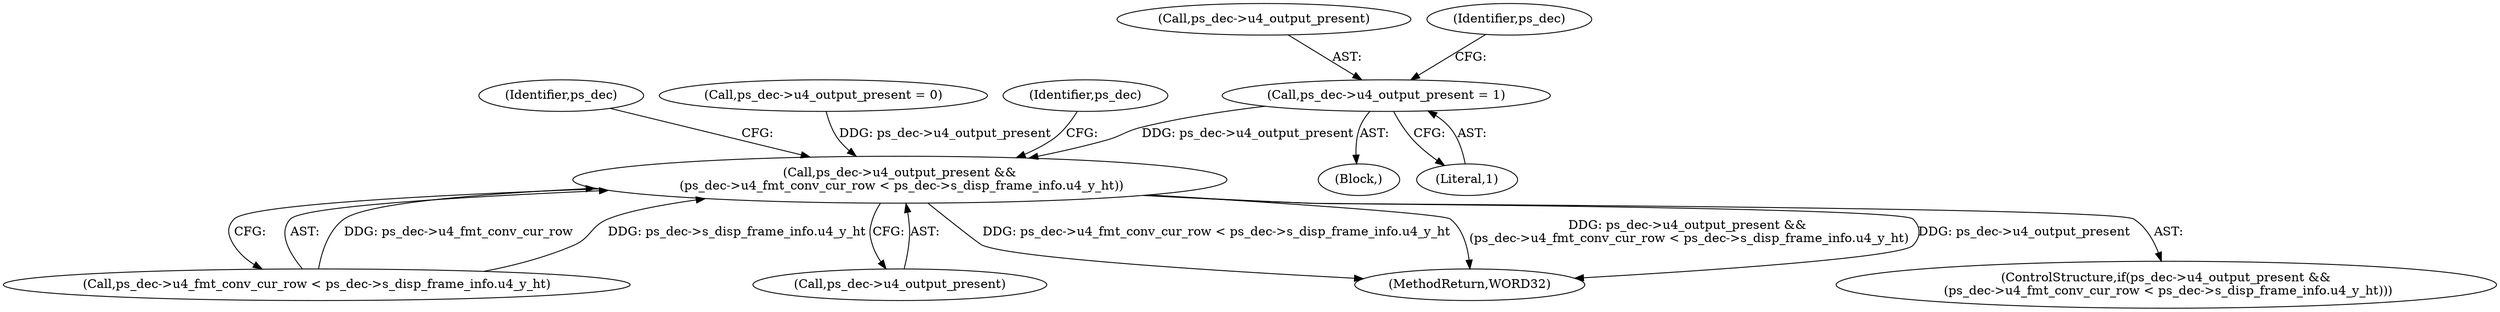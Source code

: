 digraph "0_Android_7554755536019e439433c515eeb44e701fb3bfb2@pointer" {
"1002017" [label="(Call,ps_dec->u4_output_present = 1)"];
"1002026" [label="(Call,ps_dec->u4_output_present &&\n (ps_dec->u4_fmt_conv_cur_row < ps_dec->s_disp_frame_info.u4_y_ht))"];
"1002030" [label="(Call,ps_dec->u4_fmt_conv_cur_row < ps_dec->s_disp_frame_info.u4_y_ht)"];
"1002042" [label="(Identifier,ps_dec)"];
"1002018" [label="(Call,ps_dec->u4_output_present)"];
"1002011" [label="(Block,)"];
"1002017" [label="(Call,ps_dec->u4_output_present = 1)"];
"1002027" [label="(Call,ps_dec->u4_output_present)"];
"1002023" [label="(Identifier,ps_dec)"];
"1002142" [label="(MethodReturn,WORD32)"];
"1002026" [label="(Call,ps_dec->u4_output_present &&\n (ps_dec->u4_fmt_conv_cur_row < ps_dec->s_disp_frame_info.u4_y_ht))"];
"1000337" [label="(Call,ps_dec->u4_output_present = 0)"];
"1002025" [label="(ControlStructure,if(ps_dec->u4_output_present &&\n (ps_dec->u4_fmt_conv_cur_row < ps_dec->s_disp_frame_info.u4_y_ht)))"];
"1002073" [label="(Identifier,ps_dec)"];
"1002021" [label="(Literal,1)"];
"1002017" -> "1002011"  [label="AST: "];
"1002017" -> "1002021"  [label="CFG: "];
"1002018" -> "1002017"  [label="AST: "];
"1002021" -> "1002017"  [label="AST: "];
"1002023" -> "1002017"  [label="CFG: "];
"1002017" -> "1002026"  [label="DDG: ps_dec->u4_output_present"];
"1002026" -> "1002025"  [label="AST: "];
"1002026" -> "1002027"  [label="CFG: "];
"1002026" -> "1002030"  [label="CFG: "];
"1002027" -> "1002026"  [label="AST: "];
"1002030" -> "1002026"  [label="AST: "];
"1002042" -> "1002026"  [label="CFG: "];
"1002073" -> "1002026"  [label="CFG: "];
"1002026" -> "1002142"  [label="DDG: ps_dec->u4_fmt_conv_cur_row < ps_dec->s_disp_frame_info.u4_y_ht"];
"1002026" -> "1002142"  [label="DDG: ps_dec->u4_output_present &&\n (ps_dec->u4_fmt_conv_cur_row < ps_dec->s_disp_frame_info.u4_y_ht)"];
"1002026" -> "1002142"  [label="DDG: ps_dec->u4_output_present"];
"1000337" -> "1002026"  [label="DDG: ps_dec->u4_output_present"];
"1002030" -> "1002026"  [label="DDG: ps_dec->u4_fmt_conv_cur_row"];
"1002030" -> "1002026"  [label="DDG: ps_dec->s_disp_frame_info.u4_y_ht"];
}
